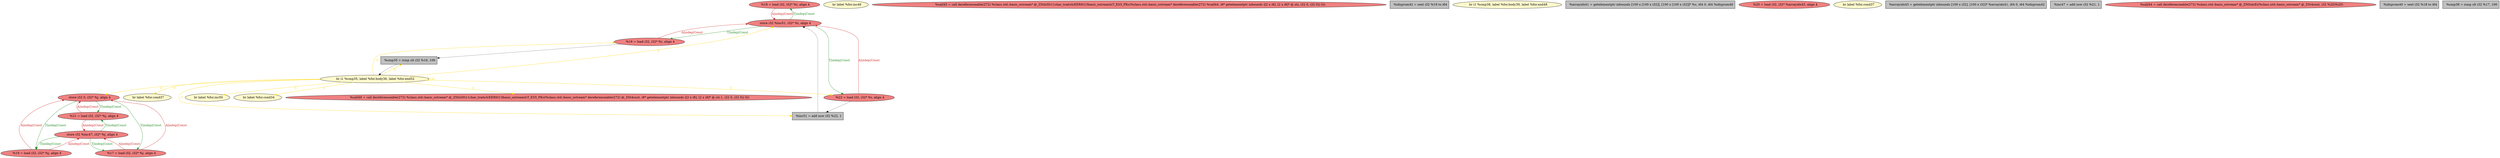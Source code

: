 
digraph G {


node2217 [fillcolor=lightcoral,label="  %18 = load i32, i32* %i, align 4",shape=ellipse,style=filled ]
node2215 [fillcolor=lightcoral,label="  %16 = load i32, i32* %i, align 4",shape=ellipse,style=filled ]
node2213 [fillcolor=lemonchiffon,label="  br i1 %cmp35, label %for.body36, label %for.end52",shape=ellipse,style=filled ]
node2212 [fillcolor=lemonchiffon,label="  br label %for.inc46",shape=ellipse,style=filled ]
node2216 [fillcolor=grey,label="  %cmp35 = icmp slt i32 %16, 100",shape=rectangle,style=filled ]
node2211 [fillcolor=lightcoral,label="  store i32 0, i32* %j, align 4",shape=ellipse,style=filled ]
node2210 [fillcolor=lemonchiffon,label="  br label %for.cond37",shape=ellipse,style=filled ]
node2214 [fillcolor=lightcoral,label="  %call45 = call dereferenceable(272) %class.std::basic_ostream* @_ZStlsISt11char_traitsIcEERSt13basic_ostreamIcT_ES5_PKc(%class.std::basic_ostream* dereferenceable(272) %call44, i8* getelementptr inbounds ([2 x i8], [2 x i8]* @.str, i32 0, i32 0)) 0))",shape=ellipse,style=filled ]
node2208 [fillcolor=lightcoral,label="  store i32 %inc47, i32* %j, align 4",shape=ellipse,style=filled ]
node2209 [fillcolor=grey,label="  %idxprom42 = sext i32 %19 to i64",shape=rectangle,style=filled ]
node2207 [fillcolor=lemonchiffon,label="  br i1 %cmp38, label %for.body39, label %for.end48",shape=ellipse,style=filled ]
node2206 [fillcolor=lightcoral,label="  %21 = load i32, i32* %j, align 4",shape=ellipse,style=filled ]
node2202 [fillcolor=grey,label="  %arrayidx41 = getelementptr inbounds [100 x [100 x i32]], [100 x [100 x i32]]* %c, i64 0, i64 %idxprom40",shape=rectangle,style=filled ]
node2204 [fillcolor=lightcoral,label="  %20 = load i32, i32* %arrayidx43, align 4",shape=ellipse,style=filled ]
node2192 [fillcolor=lemonchiffon,label="  br label %for.cond37",shape=ellipse,style=filled ]
node2193 [fillcolor=grey,label="  %inc51 = add nsw i32 %22, 1",shape=rectangle,style=filled ]
node2203 [fillcolor=grey,label="  %arrayidx43 = getelementptr inbounds [100 x i32], [100 x i32]* %arrayidx41, i64 0, i64 %idxprom42",shape=rectangle,style=filled ]
node2194 [fillcolor=lightcoral,label="  %22 = load i32, i32* %i, align 4",shape=ellipse,style=filled ]
node2195 [fillcolor=lightcoral,label="  %19 = load i32, i32* %j, align 4",shape=ellipse,style=filled ]
node2191 [fillcolor=lightcoral,label="  store i32 %inc51, i32* %i, align 4",shape=ellipse,style=filled ]
node2196 [fillcolor=lemonchiffon,label="  br label %for.inc50",shape=ellipse,style=filled ]
node2197 [fillcolor=lightcoral,label="  %17 = load i32, i32* %j, align 4",shape=ellipse,style=filled ]
node2205 [fillcolor=grey,label="  %inc47 = add nsw i32 %21, 1",shape=rectangle,style=filled ]
node2190 [fillcolor=lemonchiffon,label="  br label %for.cond34",shape=ellipse,style=filled ]
node2198 [fillcolor=lightcoral,label="  %call44 = call dereferenceable(272) %class.std::basic_ostream* @_ZNSolsEi(%class.std::basic_ostream* @_ZSt4cout, i32 %20)%20)",shape=ellipse,style=filled ]
node2199 [fillcolor=lightcoral,label="  %call49 = call dereferenceable(272) %class.std::basic_ostream* @_ZStlsISt11char_traitsIcEERSt13basic_ostreamIcT_ES5_PKc(%class.std::basic_ostream* dereferenceable(272) @_ZSt4cout, i8* getelementptr inbounds ([2 x i8], [2 x i8]* @.str.1, i32 0, i32 0)) 0))",shape=ellipse,style=filled ]
node2200 [fillcolor=grey,label="  %idxprom40 = sext i32 %18 to i64",shape=rectangle,style=filled ]
node2201 [fillcolor=grey,label="  %cmp38 = icmp slt i32 %17, 100",shape=rectangle,style=filled ]

node2197->node2211 [style=solid,color=firebrick3,label="A|indep|Const",penwidth=1.0,fontcolor=firebrick3 ]
node2211->node2197 [style=solid,color=forestgreen,label="T|indep|Const",penwidth=1.0,fontcolor=forestgreen ]
node2213->node2191 [style=solid,color=gold,label="C",penwidth=1.0,fontcolor=gold ]
node2208->node2206 [style=solid,color=forestgreen,label="T|indep|Const",penwidth=1.0,fontcolor=forestgreen ]
node2211->node2206 [style=solid,color=forestgreen,label="T|indep|Const",penwidth=1.0,fontcolor=forestgreen ]
node2208->node2195 [style=solid,color=forestgreen,label="T|indep|Const",penwidth=1.0,fontcolor=forestgreen ]
node2213->node2211 [style=solid,color=gold,label="C",penwidth=1.0,fontcolor=gold ]
node2194->node2193 [style=solid,color=black,label="",penwidth=0.5,fontcolor=black ]
node2206->node2208 [style=solid,color=firebrick3,label="A|indep|Const",penwidth=1.0,fontcolor=firebrick3 ]
node2193->node2191 [style=solid,color=black,label="",penwidth=0.5,fontcolor=black ]
node2215->node2216 [style=solid,color=black,label="",penwidth=0.5,fontcolor=black ]
node2213->node2196 [style=solid,color=gold,label="C",penwidth=1.0,fontcolor=gold ]
node2197->node2208 [style=solid,color=firebrick3,label="A|indep|Const",penwidth=1.0,fontcolor=firebrick3 ]
node2217->node2191 [style=solid,color=firebrick3,label="A|indep|Const",penwidth=1.0,fontcolor=firebrick3 ]
node2213->node2190 [style=solid,color=gold,label="C",penwidth=1.0,fontcolor=gold ]
node2213->node2210 [style=solid,color=gold,label="C",penwidth=1.0,fontcolor=gold ]
node2213->node2193 [style=solid,color=gold,label="C",penwidth=1.0,fontcolor=gold ]
node2208->node2197 [style=solid,color=forestgreen,label="T|indep|Const",penwidth=1.0,fontcolor=forestgreen ]
node2191->node2215 [style=solid,color=forestgreen,label="T|indep|Const",penwidth=1.0,fontcolor=forestgreen ]
node2194->node2191 [style=solid,color=firebrick3,label="A|indep|Const",penwidth=1.0,fontcolor=firebrick3 ]
node2206->node2211 [style=solid,color=firebrick3,label="A|indep|Const",penwidth=1.0,fontcolor=firebrick3 ]
node2195->node2208 [style=solid,color=firebrick3,label="A|indep|Const",penwidth=1.0,fontcolor=firebrick3 ]
node2213->node2194 [style=solid,color=gold,label="C",penwidth=1.0,fontcolor=gold ]
node2213->node2213 [style=solid,color=gold,label="C",penwidth=1.0,fontcolor=gold ]
node2213->node2216 [style=solid,color=gold,label="C",penwidth=1.0,fontcolor=gold ]
node2213->node2199 [style=solid,color=gold,label="C",penwidth=1.0,fontcolor=gold ]
node2215->node2191 [style=solid,color=firebrick3,label="A|indep|Const",penwidth=1.0,fontcolor=firebrick3 ]
node2211->node2195 [style=solid,color=forestgreen,label="T|indep|Const",penwidth=1.0,fontcolor=forestgreen ]
node2191->node2194 [style=solid,color=forestgreen,label="T|indep|Const",penwidth=1.0,fontcolor=forestgreen ]
node2213->node2215 [style=solid,color=gold,label="C",penwidth=1.0,fontcolor=gold ]
node2191->node2217 [style=solid,color=forestgreen,label="T|indep|Const",penwidth=1.0,fontcolor=forestgreen ]
node2195->node2211 [style=solid,color=firebrick3,label="A|indep|Const",penwidth=1.0,fontcolor=firebrick3 ]
node2216->node2213 [style=solid,color=black,label="",penwidth=0.5,fontcolor=black ]


}
